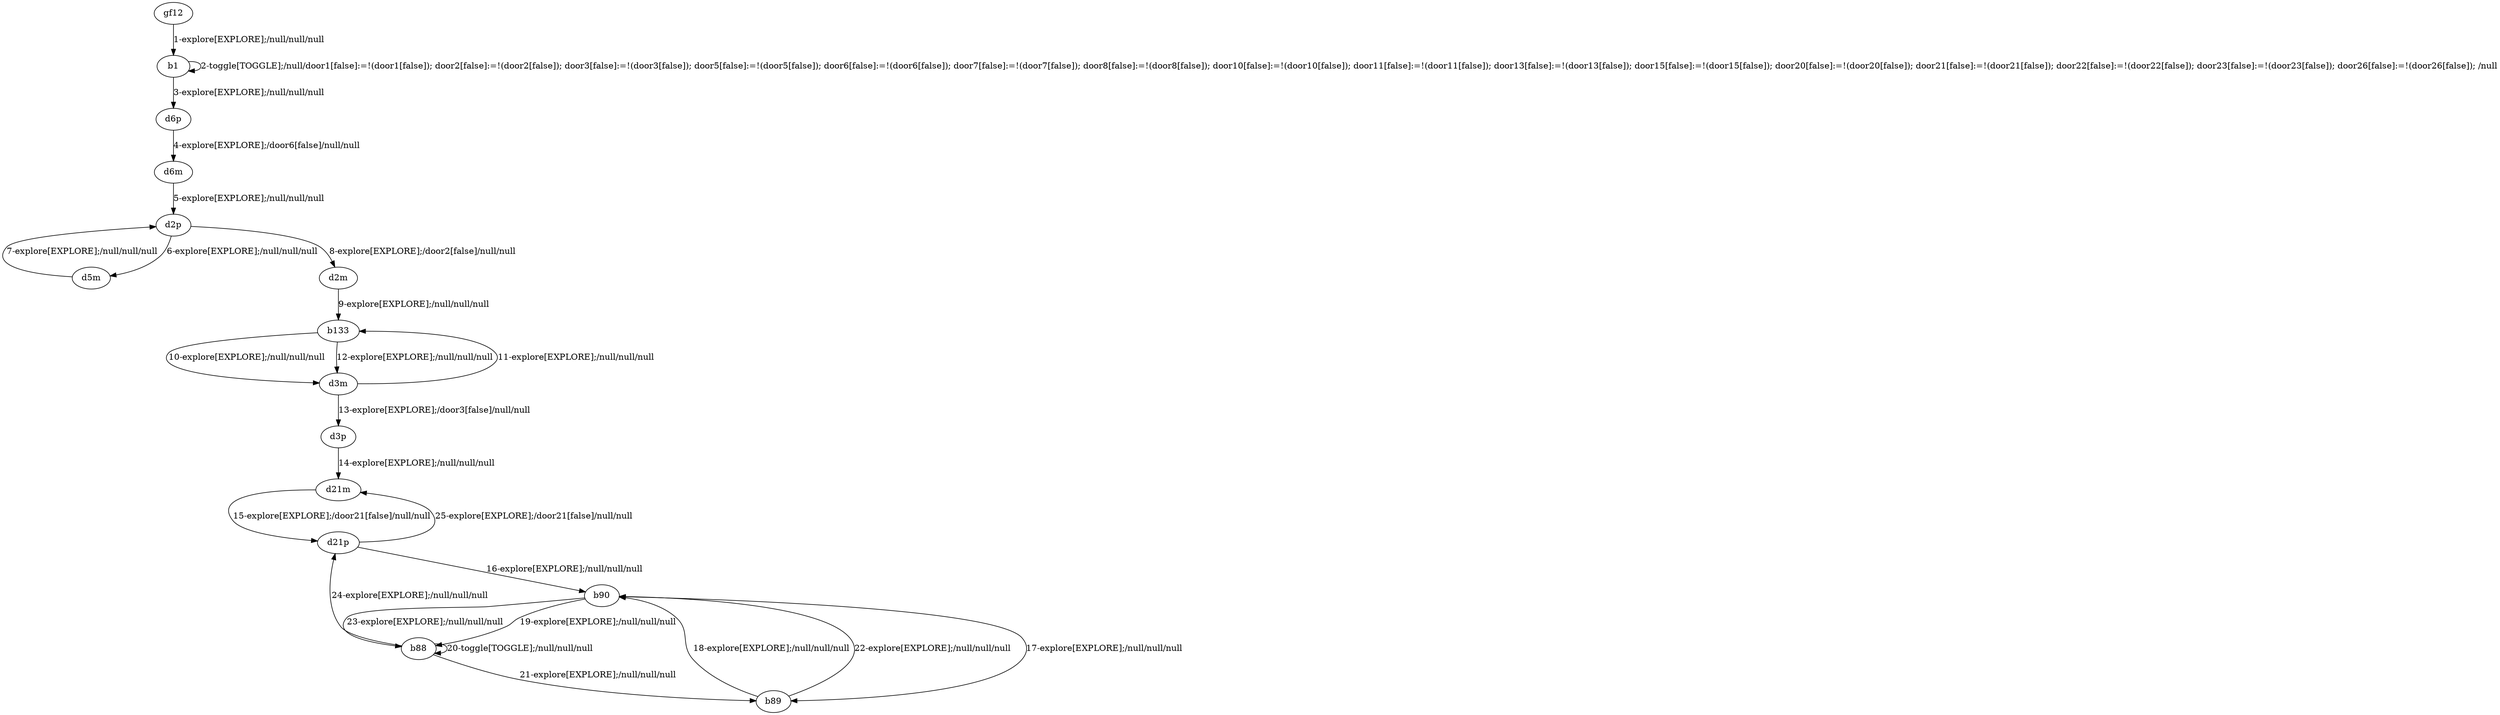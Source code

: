 # Total number of goals covered by this test: 2
# d21p --> d21m
# b88 --> d21p

digraph g {
"gf12" -> "b1" [label = "1-explore[EXPLORE];/null/null/null"];
"b1" -> "b1" [label = "2-toggle[TOGGLE];/null/door1[false]:=!(door1[false]); door2[false]:=!(door2[false]); door3[false]:=!(door3[false]); door5[false]:=!(door5[false]); door6[false]:=!(door6[false]); door7[false]:=!(door7[false]); door8[false]:=!(door8[false]); door10[false]:=!(door10[false]); door11[false]:=!(door11[false]); door13[false]:=!(door13[false]); door15[false]:=!(door15[false]); door20[false]:=!(door20[false]); door21[false]:=!(door21[false]); door22[false]:=!(door22[false]); door23[false]:=!(door23[false]); door26[false]:=!(door26[false]); /null"];
"b1" -> "d6p" [label = "3-explore[EXPLORE];/null/null/null"];
"d6p" -> "d6m" [label = "4-explore[EXPLORE];/door6[false]/null/null"];
"d6m" -> "d2p" [label = "5-explore[EXPLORE];/null/null/null"];
"d2p" -> "d5m" [label = "6-explore[EXPLORE];/null/null/null"];
"d5m" -> "d2p" [label = "7-explore[EXPLORE];/null/null/null"];
"d2p" -> "d2m" [label = "8-explore[EXPLORE];/door2[false]/null/null"];
"d2m" -> "b133" [label = "9-explore[EXPLORE];/null/null/null"];
"b133" -> "d3m" [label = "10-explore[EXPLORE];/null/null/null"];
"d3m" -> "b133" [label = "11-explore[EXPLORE];/null/null/null"];
"b133" -> "d3m" [label = "12-explore[EXPLORE];/null/null/null"];
"d3m" -> "d3p" [label = "13-explore[EXPLORE];/door3[false]/null/null"];
"d3p" -> "d21m" [label = "14-explore[EXPLORE];/null/null/null"];
"d21m" -> "d21p" [label = "15-explore[EXPLORE];/door21[false]/null/null"];
"d21p" -> "b90" [label = "16-explore[EXPLORE];/null/null/null"];
"b90" -> "b89" [label = "17-explore[EXPLORE];/null/null/null"];
"b89" -> "b90" [label = "18-explore[EXPLORE];/null/null/null"];
"b90" -> "b88" [label = "19-explore[EXPLORE];/null/null/null"];
"b88" -> "b88" [label = "20-toggle[TOGGLE];/null/null/null"];
"b88" -> "b89" [label = "21-explore[EXPLORE];/null/null/null"];
"b89" -> "b90" [label = "22-explore[EXPLORE];/null/null/null"];
"b90" -> "b88" [label = "23-explore[EXPLORE];/null/null/null"];
"b88" -> "d21p" [label = "24-explore[EXPLORE];/null/null/null"];
"d21p" -> "d21m" [label = "25-explore[EXPLORE];/door21[false]/null/null"];
}